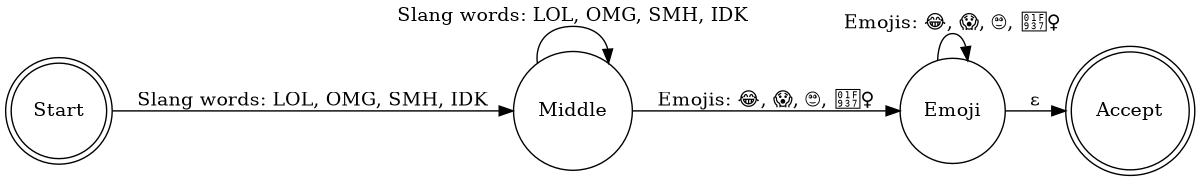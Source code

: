 digraph DFA { 
    // Begin the definition of a directed graph for a DFA (Deterministic Finite Automaton)
    rankdir=LR; 
    // Specify that the graph should be laid out from left to right (LR)

    size="8,5";
    // Set the approximate size of the graph canvas (8 units wide by 5 units tall)

    node [shape = doublecircle]; Start Accept; 
    // Define the `Start` and `Accept` nodes as accepting states (double circles)

    node [shape = circle]; 
    // Define all subsequent nodes as regular states (single circles)

    Start -> Middle [label="Slang words: LOL, OMG, SMH, IDK"]; 
    // Define a transition from the `Start` state to the `Middle` state when encountering abbreviations (LOL, OMG, SMH, IDK)

    Middle -> Middle [label="Slang words: LOL, OMG, SMH, IDK"]; 
    // Define a self-loop on the `Middle` state for repeated abbreviations (LOL, OMG, SMH, IDK)

    Middle -> Emoji [label="Emojis: 😂, 😱, 🙄, 🤷‍♀️"]; 
    // Define a transition from the `Middle` state to the `Emoji` state when encountering an emoji (😂, 😱, 🙄, 🤷‍♀️)

    Emoji -> Emoji [label="Emojis: 😂, 😱, 🙄, 🤷‍♀️"]; 
    // Define a self-loop on the `Emoji` state for repeated emojis (😂, 😱, 🙄, 🤷‍♀️)

    Emoji -> Accept [label="ε"]; 
    // Define a transition from the `Emoji` state to the `Accept` state for an empty string (ε), marking the end of the input
}
